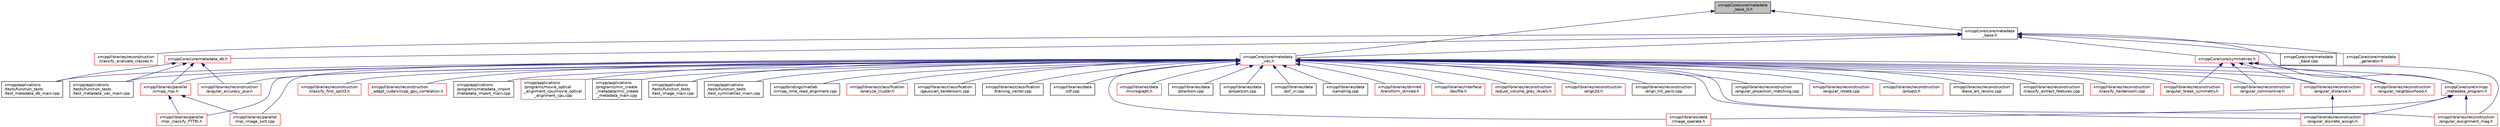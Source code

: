 digraph "xmippCore/core/metadata_base_it.h"
{
  edge [fontname="Helvetica",fontsize="10",labelfontname="Helvetica",labelfontsize="10"];
  node [fontname="Helvetica",fontsize="10",shape=record];
  Node12 [label="xmippCore/core/metadata\l_base_it.h",height=0.2,width=0.4,color="black", fillcolor="grey75", style="filled", fontcolor="black"];
  Node12 -> Node13 [dir="back",color="midnightblue",fontsize="10",style="solid",fontname="Helvetica"];
  Node13 [label="xmippCore/core/metadata\l_base.h",height=0.2,width=0.4,color="black", fillcolor="white", style="filled",URL="$metadata__base_8h.html"];
  Node13 -> Node14 [dir="back",color="midnightblue",fontsize="10",style="solid",fontname="Helvetica"];
  Node14 [label="xmipp/libraries/reconstruction\l/classify_evaluate_classes.h",height=0.2,width=0.4,color="red", fillcolor="white", style="filled",URL="$classify__evaluate__classes_8h.html"];
  Node13 -> Node17 [dir="back",color="midnightblue",fontsize="10",style="solid",fontname="Helvetica"];
  Node17 [label="xmippCore/core/metadata_db.h",height=0.2,width=0.4,color="red", fillcolor="white", style="filled",URL="$metadata__db_8h.html"];
  Node17 -> Node23 [dir="back",color="midnightblue",fontsize="10",style="solid",fontname="Helvetica"];
  Node23 [label="xmipp/applications\l/tests/function_tests\l/test_metadata_db_main.cpp",height=0.2,width=0.4,color="black", fillcolor="white", style="filled",URL="$test__metadata__db__main_8cpp.html"];
  Node17 -> Node24 [dir="back",color="midnightblue",fontsize="10",style="solid",fontname="Helvetica"];
  Node24 [label="xmipp/applications\l/tests/function_tests\l/test_metadata_vec_main.cpp",height=0.2,width=0.4,color="black", fillcolor="white", style="filled",URL="$test__metadata__vec__main_8cpp.html"];
  Node17 -> Node223 [dir="back",color="midnightblue",fontsize="10",style="solid",fontname="Helvetica"];
  Node223 [label="xmipp/libraries/parallel\l/xmipp_mpi.h",height=0.2,width=0.4,color="red", fillcolor="white", style="filled",URL="$xmipp__mpi_8h.html"];
  Node223 -> Node253 [dir="back",color="midnightblue",fontsize="10",style="solid",fontname="Helvetica"];
  Node253 [label="xmipp/libraries/parallel\l/mpi_classify_FTTRI.h",height=0.2,width=0.4,color="red", fillcolor="white", style="filled",URL="$mpi__classify__FTTRI_8h.html"];
  Node223 -> Node259 [dir="back",color="midnightblue",fontsize="10",style="solid",fontname="Helvetica"];
  Node259 [label="xmipp/libraries/parallel\l/mpi_image_sort.cpp",height=0.2,width=0.4,color="red", fillcolor="white", style="filled",URL="$mpi__image__sort_8cpp.html"];
  Node17 -> Node296 [dir="back",color="midnightblue",fontsize="10",style="solid",fontname="Helvetica"];
  Node296 [label="xmipp/libraries/reconstruction\l/angular_accuracy_pca.h",height=0.2,width=0.4,color="red", fillcolor="white", style="filled",URL="$angular__accuracy__pca_8h.html"];
  Node13 -> Node709 [dir="back",color="midnightblue",fontsize="10",style="solid",fontname="Helvetica"];
  Node709 [label="xmippCore/core/metadata\l_vec.h",height=0.2,width=0.4,color="red", fillcolor="white", style="filled",URL="$metadata__vec_8h.html"];
  Node709 -> Node321 [dir="back",color="midnightblue",fontsize="10",style="solid",fontname="Helvetica"];
  Node321 [label="xmipp/libraries/reconstruction\l/classify_first_split3.h",height=0.2,width=0.4,color="red", fillcolor="white", style="filled",URL="$classify__first__split3_8h.html"];
  Node709 -> Node710 [dir="back",color="midnightblue",fontsize="10",style="solid",fontname="Helvetica"];
  Node710 [label="xmipp/libraries/reconstruction\l_adapt_cuda/xmipp_gpu_correlation.h",height=0.2,width=0.4,color="red", fillcolor="white", style="filled",URL="$xmipp__gpu__correlation_8h.html"];
  Node709 -> Node712 [dir="back",color="midnightblue",fontsize="10",style="solid",fontname="Helvetica"];
  Node712 [label="xmipp/applications\l/programs/metadata_import\l/metadata_import_main.cpp",height=0.2,width=0.4,color="black", fillcolor="white", style="filled",URL="$metadata__import__main_8cpp.html"];
  Node709 -> Node324 [dir="back",color="midnightblue",fontsize="10",style="solid",fontname="Helvetica"];
  Node324 [label="xmipp/applications\l/programs/movie_optical\l_alignment_cpu/movie_optical\l_alignment_cpu.cpp",height=0.2,width=0.4,color="red", fillcolor="white", style="filled",URL="$movie__optical__alignment__cpu_8cpp.html"];
  Node709 -> Node326 [dir="back",color="midnightblue",fontsize="10",style="solid",fontname="Helvetica"];
  Node326 [label="xmipp/applications\l/programs/mrc_create\l_metadata/mrc_create\l_metadata_main.cpp",height=0.2,width=0.4,color="black", fillcolor="white", style="filled",URL="$mrc__create__metadata__main_8cpp.html"];
  Node709 -> Node336 [dir="back",color="midnightblue",fontsize="10",style="solid",fontname="Helvetica"];
  Node336 [label="xmipp/applications\l/tests/function_tests\l/test_image_main.cpp",height=0.2,width=0.4,color="black", fillcolor="white", style="filled",URL="$test__image__main_8cpp.html"];
  Node709 -> Node23 [dir="back",color="midnightblue",fontsize="10",style="solid",fontname="Helvetica"];
  Node709 -> Node24 [dir="back",color="midnightblue",fontsize="10",style="solid",fontname="Helvetica"];
  Node709 -> Node713 [dir="back",color="midnightblue",fontsize="10",style="solid",fontname="Helvetica"];
  Node713 [label="xmipp/applications\l/tests/function_tests\l/test_symmetries_main.cpp",height=0.2,width=0.4,color="black", fillcolor="white", style="filled",URL="$test__symmetries__main_8cpp.html"];
  Node709 -> Node714 [dir="back",color="midnightblue",fontsize="10",style="solid",fontname="Helvetica"];
  Node714 [label="xmipp/bindings/matlab\l/xmipp_nma_read_alignment.cpp",height=0.2,width=0.4,color="black", fillcolor="white", style="filled",URL="$xmipp__nma__read__alignment_8cpp.html"];
  Node709 -> Node647 [dir="back",color="midnightblue",fontsize="10",style="solid",fontname="Helvetica"];
  Node647 [label="xmipp/libraries/classification\l/analyze_cluster.h",height=0.2,width=0.4,color="red", fillcolor="white", style="filled",URL="$analyze__cluster_8h.html"];
  Node709 -> Node715 [dir="back",color="midnightblue",fontsize="10",style="solid",fontname="Helvetica"];
  Node715 [label="xmipp/libraries/classification\l/gaussian_kerdensom.cpp",height=0.2,width=0.4,color="black", fillcolor="white", style="filled",URL="$gaussian__kerdensom_8cpp.html"];
  Node709 -> Node716 [dir="back",color="midnightblue",fontsize="10",style="solid",fontname="Helvetica"];
  Node716 [label="xmipp/libraries/classification\l/training_vector.cpp",height=0.2,width=0.4,color="black", fillcolor="white", style="filled",URL="$training__vector_8cpp.html"];
  Node709 -> Node36 [dir="back",color="midnightblue",fontsize="10",style="solid",fontname="Helvetica"];
  Node36 [label="xmipp/libraries/data\l/ctf.cpp",height=0.2,width=0.4,color="black", fillcolor="white", style="filled",URL="$ctf_8cpp.html"];
  Node709 -> Node528 [dir="back",color="midnightblue",fontsize="10",style="solid",fontname="Helvetica"];
  Node528 [label="xmipp/libraries/data\l/image_operate.h",height=0.2,width=0.4,color="red", fillcolor="white", style="filled",URL="$image__operate_8h.html"];
  Node709 -> Node470 [dir="back",color="midnightblue",fontsize="10",style="solid",fontname="Helvetica"];
  Node470 [label="xmipp/libraries/data\l/micrograph.h",height=0.2,width=0.4,color="red", fillcolor="white", style="filled",URL="$micrograph_8h.html"];
  Node709 -> Node431 [dir="back",color="midnightblue",fontsize="10",style="solid",fontname="Helvetica"];
  Node431 [label="xmipp/libraries/data\l/phantom.cpp",height=0.2,width=0.4,color="black", fillcolor="white", style="filled",URL="$phantom_8cpp.html"];
  Node709 -> Node359 [dir="back",color="midnightblue",fontsize="10",style="solid",fontname="Helvetica"];
  Node359 [label="xmipp/libraries/data\l/projection.cpp",height=0.2,width=0.4,color="black", fillcolor="white", style="filled",URL="$projection_8cpp.html"];
  Node709 -> Node533 [dir="back",color="midnightblue",fontsize="10",style="solid",fontname="Helvetica"];
  Node533 [label="xmipp/libraries/data\l/psf_xr.cpp",height=0.2,width=0.4,color="black", fillcolor="white", style="filled",URL="$psf__xr_8cpp.html"];
  Node709 -> Node717 [dir="back",color="midnightblue",fontsize="10",style="solid",fontname="Helvetica"];
  Node717 [label="xmipp/libraries/data\l/sampling.cpp",height=0.2,width=0.4,color="black", fillcolor="white", style="filled",URL="$sampling_8cpp.html"];
  Node709 -> Node383 [dir="back",color="midnightblue",fontsize="10",style="solid",fontname="Helvetica"];
  Node383 [label="xmipp/libraries/dimred\l/transform_dimred.h",height=0.2,width=0.4,color="red", fillcolor="white", style="filled",URL="$transform__dimred_8h.html"];
  Node709 -> Node543 [dir="back",color="midnightblue",fontsize="10",style="solid",fontname="Helvetica"];
  Node543 [label="xmipp/libraries/interface\l/docfile.h",height=0.2,width=0.4,color="red", fillcolor="white", style="filled",URL="$docfile_8h.html"];
  Node709 -> Node223 [dir="back",color="midnightblue",fontsize="10",style="solid",fontname="Helvetica"];
  Node709 -> Node253 [dir="back",color="midnightblue",fontsize="10",style="solid",fontname="Helvetica"];
  Node709 -> Node259 [dir="back",color="midnightblue",fontsize="10",style="solid",fontname="Helvetica"];
  Node709 -> Node553 [dir="back",color="midnightblue",fontsize="10",style="solid",fontname="Helvetica"];
  Node553 [label="xmipp/libraries/reconstruction\l/adjust_volume_grey_levels.h",height=0.2,width=0.4,color="red", fillcolor="white", style="filled",URL="$adjust__volume__grey__levels_8h.html"];
  Node709 -> Node555 [dir="back",color="midnightblue",fontsize="10",style="solid",fontname="Helvetica"];
  Node555 [label="xmipp/libraries/reconstruction\l/align2d.h",height=0.2,width=0.4,color="red", fillcolor="white", style="filled",URL="$align2d_8h.html"];
  Node709 -> Node483 [dir="back",color="midnightblue",fontsize="10",style="solid",fontname="Helvetica"];
  Node483 [label="xmipp/libraries/reconstruction\l/align_tilt_pairs.cpp",height=0.2,width=0.4,color="black", fillcolor="white", style="filled",URL="$align__tilt__pairs_8cpp.html"];
  Node709 -> Node296 [dir="back",color="midnightblue",fontsize="10",style="solid",fontname="Helvetica"];
  Node709 -> Node387 [dir="back",color="midnightblue",fontsize="10",style="solid",fontname="Helvetica"];
  Node387 [label="xmipp/libraries/reconstruction\l/angular_assignment_mag.h",height=0.2,width=0.4,color="red", fillcolor="white", style="filled",URL="$angular__assignment__mag_8h.html"];
  Node709 -> Node718 [dir="back",color="midnightblue",fontsize="10",style="solid",fontname="Helvetica"];
  Node718 [label="xmipp/libraries/reconstruction\l/angular_break_symmetry.h",height=0.2,width=0.4,color="red", fillcolor="white", style="filled",URL="$angular__break__symmetry_8h.html"];
  Node709 -> Node721 [dir="back",color="midnightblue",fontsize="10",style="solid",fontname="Helvetica"];
  Node721 [label="xmipp/libraries/reconstruction\l/angular_commonline.h",height=0.2,width=0.4,color="red", fillcolor="white", style="filled",URL="$angular__commonline_8h.html"];
  Node709 -> Node723 [dir="back",color="midnightblue",fontsize="10",style="solid",fontname="Helvetica"];
  Node723 [label="xmipp/libraries/reconstruction\l/angular_discrete_assign.h",height=0.2,width=0.4,color="red", fillcolor="white", style="filled",URL="$angular__discrete__assign_8h.html"];
  Node709 -> Node725 [dir="back",color="midnightblue",fontsize="10",style="solid",fontname="Helvetica"];
  Node725 [label="xmipp/libraries/reconstruction\l/angular_distance.h",height=0.2,width=0.4,color="red", fillcolor="white", style="filled",URL="$angular__distance_8h.html"];
  Node725 -> Node723 [dir="back",color="midnightblue",fontsize="10",style="solid",fontname="Helvetica"];
  Node709 -> Node727 [dir="back",color="midnightblue",fontsize="10",style="solid",fontname="Helvetica"];
  Node727 [label="xmipp/libraries/reconstruction\l/angular_neighbourhood.h",height=0.2,width=0.4,color="red", fillcolor="white", style="filled",URL="$angular__neighbourhood_8h.html"];
  Node709 -> Node113 [dir="back",color="midnightblue",fontsize="10",style="solid",fontname="Helvetica"];
  Node113 [label="xmipp/libraries/reconstruction\l/angular_projection_matching.cpp",height=0.2,width=0.4,color="black", fillcolor="white", style="filled",URL="$angular__projection__matching_8cpp.html"];
  Node709 -> Node729 [dir="back",color="midnightblue",fontsize="10",style="solid",fontname="Helvetica"];
  Node729 [label="xmipp/libraries/reconstruction\l/angular_rotate.cpp",height=0.2,width=0.4,color="red", fillcolor="white", style="filled",URL="$angular__rotate_8cpp.html"];
  Node709 -> Node114 [dir="back",color="midnightblue",fontsize="10",style="solid",fontname="Helvetica"];
  Node114 [label="xmipp/libraries/reconstruction\l/project.h",height=0.2,width=0.4,color="red", fillcolor="white", style="filled",URL="$project_8h.html"];
  Node709 -> Node50 [dir="back",color="midnightblue",fontsize="10",style="solid",fontname="Helvetica"];
  Node50 [label="xmipp/libraries/reconstruction\l/base_art_recons.cpp",height=0.2,width=0.4,color="black", fillcolor="white", style="filled",URL="$base__art__recons_8cpp.html"];
  Node709 -> Node394 [dir="back",color="midnightblue",fontsize="10",style="solid",fontname="Helvetica"];
  Node394 [label="xmipp/libraries/reconstruction\l/classify_extract_features.cpp",height=0.2,width=0.4,color="black", fillcolor="white", style="filled",URL="$classify__extract__features_8cpp.html"];
  Node709 -> Node731 [dir="back",color="midnightblue",fontsize="10",style="solid",fontname="Helvetica"];
  Node731 [label="xmipp/libraries/reconstruction\l/classify_kerdensom.cpp",height=0.2,width=0.4,color="red", fillcolor="white", style="filled",URL="$classify__kerdensom_8cpp.html"];
  Node709 -> Node758 [dir="back",color="midnightblue",fontsize="10",style="solid",fontname="Helvetica"];
  Node758 [label="xmippCore/core/xmipp\l_metadata_program.h",height=0.2,width=0.4,color="red", fillcolor="white", style="filled",URL="$xmipp__metadata__program_8h.html"];
  Node758 -> Node528 [dir="back",color="midnightblue",fontsize="10",style="solid",fontname="Helvetica"];
  Node758 -> Node387 [dir="back",color="midnightblue",fontsize="10",style="solid",fontname="Helvetica"];
  Node758 -> Node723 [dir="back",color="midnightblue",fontsize="10",style="solid",fontname="Helvetica"];
  Node13 -> Node775 [dir="back",color="midnightblue",fontsize="10",style="solid",fontname="Helvetica"];
  Node775 [label="xmippCore/core/symmetries.h",height=0.2,width=0.4,color="red", fillcolor="white", style="filled",URL="$ore_2core_2symmetries_8h.html"];
  Node775 -> Node387 [dir="back",color="midnightblue",fontsize="10",style="solid",fontname="Helvetica"];
  Node775 -> Node718 [dir="back",color="midnightblue",fontsize="10",style="solid",fontname="Helvetica"];
  Node775 -> Node721 [dir="back",color="midnightblue",fontsize="10",style="solid",fontname="Helvetica"];
  Node775 -> Node725 [dir="back",color="midnightblue",fontsize="10",style="solid",fontname="Helvetica"];
  Node775 -> Node727 [dir="back",color="midnightblue",fontsize="10",style="solid",fontname="Helvetica"];
  Node13 -> Node666 [dir="back",color="midnightblue",fontsize="10",style="solid",fontname="Helvetica"];
  Node666 [label="xmippCore/core/metadata\l_base.cpp",height=0.2,width=0.4,color="black", fillcolor="white", style="filled",URL="$metadata__base_8cpp.html"];
  Node13 -> Node781 [dir="back",color="midnightblue",fontsize="10",style="solid",fontname="Helvetica"];
  Node781 [label="xmippCore/core/metadata\l_generator.h",height=0.2,width=0.4,color="red", fillcolor="white", style="filled",URL="$metadata__generator_8h.html"];
  Node13 -> Node758 [dir="back",color="midnightblue",fontsize="10",style="solid",fontname="Helvetica"];
  Node12 -> Node709 [dir="back",color="midnightblue",fontsize="10",style="solid",fontname="Helvetica"];
}

